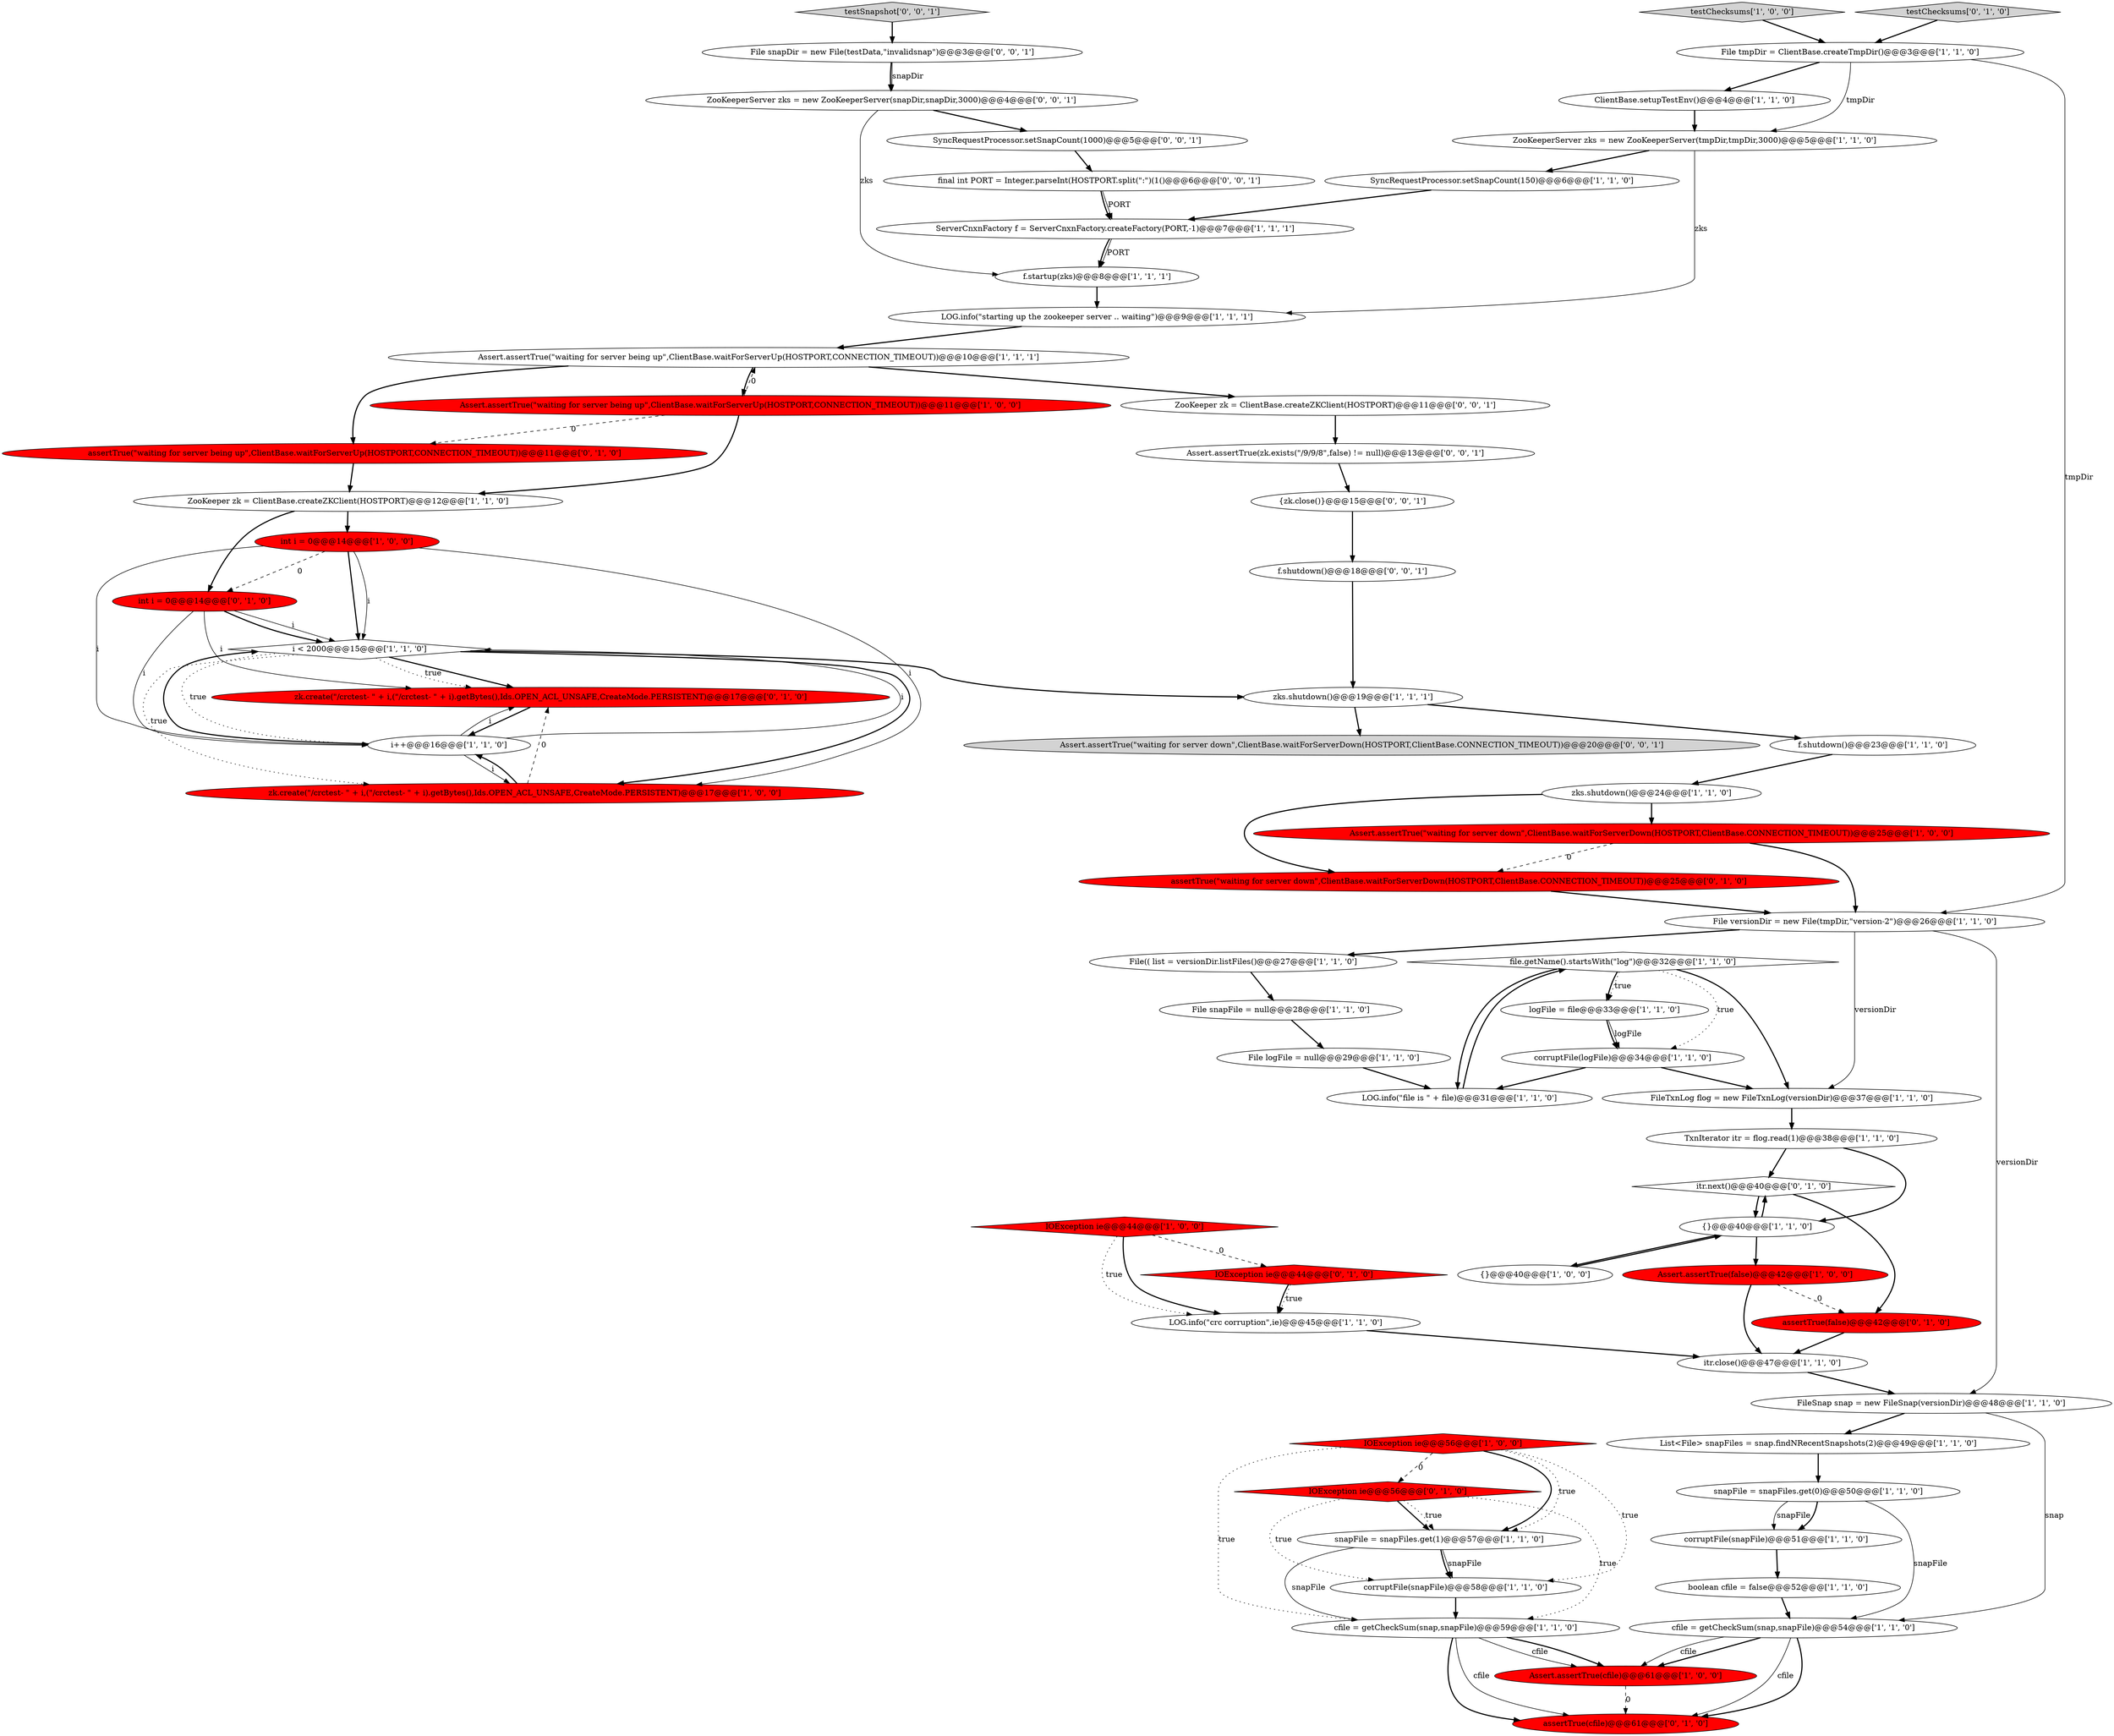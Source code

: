 digraph {
29 [style = filled, label = "FileSnap snap = new FileSnap(versionDir)@@@48@@@['1', '1', '0']", fillcolor = white, shape = ellipse image = "AAA0AAABBB1BBB"];
12 [style = filled, label = "zks.shutdown()@@@24@@@['1', '1', '0']", fillcolor = white, shape = ellipse image = "AAA0AAABBB1BBB"];
21 [style = filled, label = "Assert.assertTrue(\"waiting for server being up\",ClientBase.waitForServerUp(HOSTPORT,CONNECTION_TIMEOUT))@@@10@@@['1', '1', '1']", fillcolor = white, shape = ellipse image = "AAA0AAABBB1BBB"];
61 [style = filled, label = "ZooKeeperServer zks = new ZooKeeperServer(snapDir,snapDir,3000)@@@4@@@['0', '0', '1']", fillcolor = white, shape = ellipse image = "AAA0AAABBB3BBB"];
18 [style = filled, label = "int i = 0@@@14@@@['1', '0', '0']", fillcolor = red, shape = ellipse image = "AAA1AAABBB1BBB"];
28 [style = filled, label = "corruptFile(snapFile)@@@58@@@['1', '1', '0']", fillcolor = white, shape = ellipse image = "AAA0AAABBB1BBB"];
6 [style = filled, label = "corruptFile(snapFile)@@@51@@@['1', '1', '0']", fillcolor = white, shape = ellipse image = "AAA0AAABBB1BBB"];
31 [style = filled, label = "File snapFile = null@@@28@@@['1', '1', '0']", fillcolor = white, shape = ellipse image = "AAA0AAABBB1BBB"];
49 [style = filled, label = "assertTrue(false)@@@42@@@['0', '1', '0']", fillcolor = red, shape = ellipse image = "AAA1AAABBB2BBB"];
0 [style = filled, label = "ZooKeeperServer zks = new ZooKeeperServer(tmpDir,tmpDir,3000)@@@5@@@['1', '1', '0']", fillcolor = white, shape = ellipse image = "AAA0AAABBB1BBB"];
19 [style = filled, label = "List<File> snapFiles = snap.findNRecentSnapshots(2)@@@49@@@['1', '1', '0']", fillcolor = white, shape = ellipse image = "AAA0AAABBB1BBB"];
22 [style = filled, label = "cfile = getCheckSum(snap,snapFile)@@@54@@@['1', '1', '0']", fillcolor = white, shape = ellipse image = "AAA0AAABBB1BBB"];
48 [style = filled, label = "zk.create(\"/crctest- \" + i,(\"/crctest- \" + i).getBytes(),Ids.OPEN_ACL_UNSAFE,CreateMode.PERSISTENT)@@@17@@@['0', '1', '0']", fillcolor = red, shape = ellipse image = "AAA1AAABBB2BBB"];
4 [style = filled, label = "i < 2000@@@15@@@['1', '1', '0']", fillcolor = white, shape = diamond image = "AAA0AAABBB1BBB"];
53 [style = filled, label = "testChecksums['0', '1', '0']", fillcolor = lightgray, shape = diamond image = "AAA0AAABBB2BBB"];
51 [style = filled, label = "int i = 0@@@14@@@['0', '1', '0']", fillcolor = red, shape = ellipse image = "AAA1AAABBB2BBB"];
16 [style = filled, label = "f.shutdown()@@@23@@@['1', '1', '0']", fillcolor = white, shape = ellipse image = "AAA0AAABBB1BBB"];
56 [style = filled, label = "ZooKeeper zk = ClientBase.createZKClient(HOSTPORT)@@@11@@@['0', '0', '1']", fillcolor = white, shape = ellipse image = "AAA0AAABBB3BBB"];
24 [style = filled, label = "File(( list = versionDir.listFiles()@@@27@@@['1', '1', '0']", fillcolor = white, shape = ellipse image = "AAA0AAABBB1BBB"];
43 [style = filled, label = "snapFile = snapFiles.get(0)@@@50@@@['1', '1', '0']", fillcolor = white, shape = ellipse image = "AAA0AAABBB1BBB"];
36 [style = filled, label = "testChecksums['1', '0', '0']", fillcolor = lightgray, shape = diamond image = "AAA0AAABBB1BBB"];
11 [style = filled, label = "IOException ie@@@56@@@['1', '0', '0']", fillcolor = red, shape = diamond image = "AAA1AAABBB1BBB"];
7 [style = filled, label = "{}@@@40@@@['1', '1', '0']", fillcolor = white, shape = ellipse image = "AAA0AAABBB1BBB"];
23 [style = filled, label = "Assert.assertTrue(cfile)@@@61@@@['1', '0', '0']", fillcolor = red, shape = ellipse image = "AAA1AAABBB1BBB"];
47 [style = filled, label = "IOException ie@@@44@@@['0', '1', '0']", fillcolor = red, shape = diamond image = "AAA1AAABBB2BBB"];
50 [style = filled, label = "assertTrue(\"waiting for server being up\",ClientBase.waitForServerUp(HOSTPORT,CONNECTION_TIMEOUT))@@@11@@@['0', '1', '0']", fillcolor = red, shape = ellipse image = "AAA1AAABBB2BBB"];
32 [style = filled, label = "LOG.info(\"file is \" + file)@@@31@@@['1', '1', '0']", fillcolor = white, shape = ellipse image = "AAA0AAABBB1BBB"];
14 [style = filled, label = "SyncRequestProcessor.setSnapCount(150)@@@6@@@['1', '1', '0']", fillcolor = white, shape = ellipse image = "AAA0AAABBB1BBB"];
38 [style = filled, label = "zks.shutdown()@@@19@@@['1', '1', '1']", fillcolor = white, shape = ellipse image = "AAA0AAABBB1BBB"];
33 [style = filled, label = "boolean cfile = false@@@52@@@['1', '1', '0']", fillcolor = white, shape = ellipse image = "AAA0AAABBB1BBB"];
58 [style = filled, label = "testSnapshot['0', '0', '1']", fillcolor = lightgray, shape = diamond image = "AAA0AAABBB3BBB"];
34 [style = filled, label = "itr.close()@@@47@@@['1', '1', '0']", fillcolor = white, shape = ellipse image = "AAA0AAABBB1BBB"];
52 [style = filled, label = "assertTrue(cfile)@@@61@@@['0', '1', '0']", fillcolor = red, shape = ellipse image = "AAA1AAABBB2BBB"];
45 [style = filled, label = "cfile = getCheckSum(snap,snapFile)@@@59@@@['1', '1', '0']", fillcolor = white, shape = ellipse image = "AAA0AAABBB1BBB"];
1 [style = filled, label = "LOG.info(\"starting up the zookeeper server .. waiting\")@@@9@@@['1', '1', '1']", fillcolor = white, shape = ellipse image = "AAA0AAABBB1BBB"];
17 [style = filled, label = "Assert.assertTrue(\"waiting for server down\",ClientBase.waitForServerDown(HOSTPORT,ClientBase.CONNECTION_TIMEOUT))@@@25@@@['1', '0', '0']", fillcolor = red, shape = ellipse image = "AAA1AAABBB1BBB"];
37 [style = filled, label = "File tmpDir = ClientBase.createTmpDir()@@@3@@@['1', '1', '0']", fillcolor = white, shape = ellipse image = "AAA0AAABBB1BBB"];
46 [style = filled, label = "itr.next()@@@40@@@['0', '1', '0']", fillcolor = white, shape = diamond image = "AAA0AAABBB2BBB"];
5 [style = filled, label = "TxnIterator itr = flog.read(1)@@@38@@@['1', '1', '0']", fillcolor = white, shape = ellipse image = "AAA0AAABBB1BBB"];
15 [style = filled, label = "ZooKeeper zk = ClientBase.createZKClient(HOSTPORT)@@@12@@@['1', '1', '0']", fillcolor = white, shape = ellipse image = "AAA0AAABBB1BBB"];
60 [style = filled, label = "Assert.assertTrue(\"waiting for server down\",ClientBase.waitForServerDown(HOSTPORT,ClientBase.CONNECTION_TIMEOUT))@@@20@@@['0', '0', '1']", fillcolor = lightgray, shape = ellipse image = "AAA0AAABBB3BBB"];
9 [style = filled, label = "file.getName().startsWith(\"log\")@@@32@@@['1', '1', '0']", fillcolor = white, shape = diamond image = "AAA0AAABBB1BBB"];
13 [style = filled, label = "snapFile = snapFiles.get(1)@@@57@@@['1', '1', '0']", fillcolor = white, shape = ellipse image = "AAA0AAABBB1BBB"];
55 [style = filled, label = "IOException ie@@@56@@@['0', '1', '0']", fillcolor = red, shape = diamond image = "AAA1AAABBB2BBB"];
41 [style = filled, label = "Assert.assertTrue(false)@@@42@@@['1', '0', '0']", fillcolor = red, shape = ellipse image = "AAA1AAABBB1BBB"];
63 [style = filled, label = "f.shutdown()@@@18@@@['0', '0', '1']", fillcolor = white, shape = ellipse image = "AAA0AAABBB3BBB"];
42 [style = filled, label = "FileTxnLog flog = new FileTxnLog(versionDir)@@@37@@@['1', '1', '0']", fillcolor = white, shape = ellipse image = "AAA0AAABBB1BBB"];
54 [style = filled, label = "assertTrue(\"waiting for server down\",ClientBase.waitForServerDown(HOSTPORT,ClientBase.CONNECTION_TIMEOUT))@@@25@@@['0', '1', '0']", fillcolor = red, shape = ellipse image = "AAA1AAABBB2BBB"];
3 [style = filled, label = "{}@@@40@@@['1', '0', '0']", fillcolor = white, shape = ellipse image = "AAA0AAABBB1BBB"];
39 [style = filled, label = "zk.create(\"/crctest- \" + i,(\"/crctest- \" + i).getBytes(),Ids.OPEN_ACL_UNSAFE,CreateMode.PERSISTENT)@@@17@@@['1', '0', '0']", fillcolor = red, shape = ellipse image = "AAA1AAABBB1BBB"];
65 [style = filled, label = "{zk.close()}@@@15@@@['0', '0', '1']", fillcolor = white, shape = ellipse image = "AAA0AAABBB3BBB"];
30 [style = filled, label = "f.startup(zks)@@@8@@@['1', '1', '1']", fillcolor = white, shape = ellipse image = "AAA0AAABBB1BBB"];
20 [style = filled, label = "IOException ie@@@44@@@['1', '0', '0']", fillcolor = red, shape = diamond image = "AAA1AAABBB1BBB"];
64 [style = filled, label = "File snapDir = new File(testData,\"invalidsnap\")@@@3@@@['0', '0', '1']", fillcolor = white, shape = ellipse image = "AAA0AAABBB3BBB"];
57 [style = filled, label = "SyncRequestProcessor.setSnapCount(1000)@@@5@@@['0', '0', '1']", fillcolor = white, shape = ellipse image = "AAA0AAABBB3BBB"];
26 [style = filled, label = "logFile = file@@@33@@@['1', '1', '0']", fillcolor = white, shape = ellipse image = "AAA0AAABBB1BBB"];
59 [style = filled, label = "Assert.assertTrue(zk.exists(\"/9/9/8\",false) != null)@@@13@@@['0', '0', '1']", fillcolor = white, shape = ellipse image = "AAA0AAABBB3BBB"];
2 [style = filled, label = "i++@@@16@@@['1', '1', '0']", fillcolor = white, shape = ellipse image = "AAA0AAABBB1BBB"];
27 [style = filled, label = "File logFile = null@@@29@@@['1', '1', '0']", fillcolor = white, shape = ellipse image = "AAA0AAABBB1BBB"];
8 [style = filled, label = "LOG.info(\"crc corruption\",ie)@@@45@@@['1', '1', '0']", fillcolor = white, shape = ellipse image = "AAA0AAABBB1BBB"];
25 [style = filled, label = "ServerCnxnFactory f = ServerCnxnFactory.createFactory(PORT,-1)@@@7@@@['1', '1', '1']", fillcolor = white, shape = ellipse image = "AAA0AAABBB1BBB"];
35 [style = filled, label = "Assert.assertTrue(\"waiting for server being up\",ClientBase.waitForServerUp(HOSTPORT,CONNECTION_TIMEOUT))@@@11@@@['1', '0', '0']", fillcolor = red, shape = ellipse image = "AAA1AAABBB1BBB"];
40 [style = filled, label = "File versionDir = new File(tmpDir,\"version-2\")@@@26@@@['1', '1', '0']", fillcolor = white, shape = ellipse image = "AAA0AAABBB1BBB"];
44 [style = filled, label = "ClientBase.setupTestEnv()@@@4@@@['1', '1', '0']", fillcolor = white, shape = ellipse image = "AAA0AAABBB1BBB"];
62 [style = filled, label = "final int PORT = Integer.parseInt(HOSTPORT.split(\":\")(1()@@@6@@@['0', '0', '1']", fillcolor = white, shape = ellipse image = "AAA0AAABBB3BBB"];
10 [style = filled, label = "corruptFile(logFile)@@@34@@@['1', '1', '0']", fillcolor = white, shape = ellipse image = "AAA0AAABBB1BBB"];
62->25 [style = solid, label="PORT"];
27->32 [style = bold, label=""];
14->25 [style = bold, label=""];
26->10 [style = bold, label=""];
57->62 [style = bold, label=""];
51->48 [style = solid, label="i"];
25->30 [style = bold, label=""];
2->39 [style = solid, label="i"];
55->28 [style = dotted, label="true"];
61->57 [style = bold, label=""];
10->32 [style = bold, label=""];
55->13 [style = bold, label=""];
25->30 [style = solid, label="PORT"];
55->45 [style = dotted, label="true"];
9->26 [style = bold, label=""];
23->52 [style = dashed, label="0"];
0->14 [style = bold, label=""];
21->56 [style = bold, label=""];
29->22 [style = solid, label="snap"];
1->21 [style = bold, label=""];
11->13 [style = bold, label=""];
46->7 [style = bold, label=""];
11->28 [style = dotted, label="true"];
40->24 [style = bold, label=""];
13->45 [style = solid, label="snapFile"];
18->2 [style = solid, label="i"];
20->47 [style = dashed, label="0"];
21->35 [style = bold, label=""];
63->38 [style = bold, label=""];
12->54 [style = bold, label=""];
21->50 [style = bold, label=""];
13->28 [style = solid, label="snapFile"];
28->45 [style = bold, label=""];
8->34 [style = bold, label=""];
35->21 [style = dashed, label="0"];
9->26 [style = dotted, label="true"];
4->38 [style = bold, label=""];
48->2 [style = bold, label=""];
7->46 [style = bold, label=""];
35->50 [style = dashed, label="0"];
62->25 [style = bold, label=""];
9->32 [style = bold, label=""];
18->39 [style = solid, label="i"];
51->4 [style = solid, label="i"];
11->13 [style = dotted, label="true"];
2->48 [style = solid, label="i"];
2->4 [style = bold, label=""];
22->23 [style = bold, label=""];
22->23 [style = solid, label="cfile"];
20->8 [style = bold, label=""];
18->4 [style = bold, label=""];
31->27 [style = bold, label=""];
3->7 [style = bold, label=""];
2->4 [style = solid, label="i"];
5->7 [style = bold, label=""];
40->29 [style = solid, label="versionDir"];
22->52 [style = solid, label="cfile"];
36->37 [style = bold, label=""];
43->22 [style = solid, label="snapFile"];
9->10 [style = dotted, label="true"];
45->52 [style = bold, label=""];
4->2 [style = dotted, label="true"];
18->51 [style = dashed, label="0"];
34->29 [style = bold, label=""];
54->40 [style = bold, label=""];
47->8 [style = dotted, label="true"];
9->42 [style = bold, label=""];
45->23 [style = bold, label=""];
51->4 [style = bold, label=""];
35->15 [style = bold, label=""];
43->6 [style = solid, label="snapFile"];
4->39 [style = bold, label=""];
12->17 [style = bold, label=""];
38->16 [style = bold, label=""];
59->65 [style = bold, label=""];
45->52 [style = solid, label="cfile"];
17->40 [style = bold, label=""];
0->1 [style = solid, label="zks"];
37->0 [style = solid, label="tmpDir"];
40->42 [style = solid, label="versionDir"];
32->9 [style = bold, label=""];
53->37 [style = bold, label=""];
37->40 [style = solid, label="tmpDir"];
29->19 [style = bold, label=""];
24->31 [style = bold, label=""];
55->13 [style = dotted, label="true"];
6->33 [style = bold, label=""];
39->2 [style = bold, label=""];
37->44 [style = bold, label=""];
64->61 [style = bold, label=""];
7->41 [style = bold, label=""];
64->61 [style = solid, label="snapDir"];
50->15 [style = bold, label=""];
45->23 [style = solid, label="cfile"];
11->55 [style = dashed, label="0"];
4->48 [style = bold, label=""];
56->59 [style = bold, label=""];
19->43 [style = bold, label=""];
41->34 [style = bold, label=""];
65->63 [style = bold, label=""];
33->22 [style = bold, label=""];
58->64 [style = bold, label=""];
61->30 [style = solid, label="zks"];
30->1 [style = bold, label=""];
47->8 [style = bold, label=""];
20->8 [style = dotted, label="true"];
22->52 [style = bold, label=""];
46->49 [style = bold, label=""];
4->39 [style = dotted, label="true"];
11->45 [style = dotted, label="true"];
38->60 [style = bold, label=""];
49->34 [style = bold, label=""];
15->18 [style = bold, label=""];
7->3 [style = bold, label=""];
43->6 [style = bold, label=""];
41->49 [style = dashed, label="0"];
10->42 [style = bold, label=""];
39->48 [style = dashed, label="0"];
26->10 [style = solid, label="logFile"];
4->48 [style = dotted, label="true"];
18->4 [style = solid, label="i"];
42->5 [style = bold, label=""];
51->2 [style = solid, label="i"];
5->46 [style = bold, label=""];
16->12 [style = bold, label=""];
17->54 [style = dashed, label="0"];
13->28 [style = bold, label=""];
44->0 [style = bold, label=""];
15->51 [style = bold, label=""];
}

